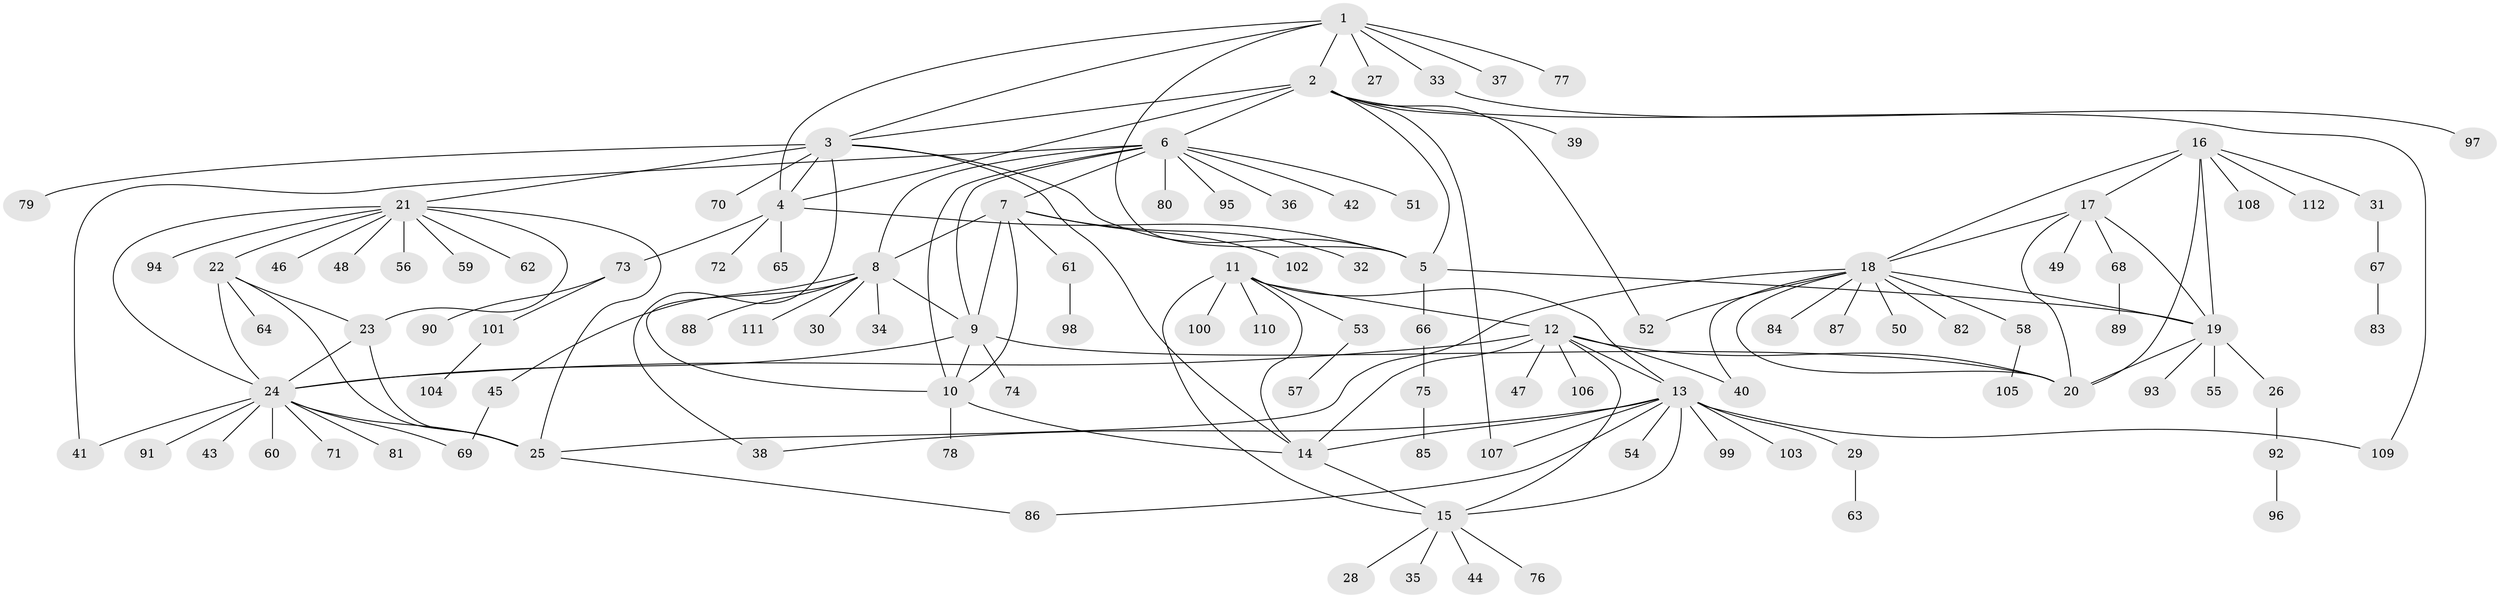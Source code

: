 // coarse degree distribution, {6: 0.017857142857142856, 7: 0.017857142857142856, 5: 0.03571428571428571, 2: 0.017857142857142856, 1: 0.8392857142857143, 12: 0.017857142857142856, 8: 0.017857142857142856, 23: 0.017857142857142856, 9: 0.017857142857142856}
// Generated by graph-tools (version 1.1) at 2025/57/03/04/25 21:57:46]
// undirected, 112 vertices, 155 edges
graph export_dot {
graph [start="1"]
  node [color=gray90,style=filled];
  1;
  2;
  3;
  4;
  5;
  6;
  7;
  8;
  9;
  10;
  11;
  12;
  13;
  14;
  15;
  16;
  17;
  18;
  19;
  20;
  21;
  22;
  23;
  24;
  25;
  26;
  27;
  28;
  29;
  30;
  31;
  32;
  33;
  34;
  35;
  36;
  37;
  38;
  39;
  40;
  41;
  42;
  43;
  44;
  45;
  46;
  47;
  48;
  49;
  50;
  51;
  52;
  53;
  54;
  55;
  56;
  57;
  58;
  59;
  60;
  61;
  62;
  63;
  64;
  65;
  66;
  67;
  68;
  69;
  70;
  71;
  72;
  73;
  74;
  75;
  76;
  77;
  78;
  79;
  80;
  81;
  82;
  83;
  84;
  85;
  86;
  87;
  88;
  89;
  90;
  91;
  92;
  93;
  94;
  95;
  96;
  97;
  98;
  99;
  100;
  101;
  102;
  103;
  104;
  105;
  106;
  107;
  108;
  109;
  110;
  111;
  112;
  1 -- 2;
  1 -- 3;
  1 -- 4;
  1 -- 5;
  1 -- 27;
  1 -- 33;
  1 -- 37;
  1 -- 77;
  2 -- 3;
  2 -- 4;
  2 -- 5;
  2 -- 6;
  2 -- 39;
  2 -- 52;
  2 -- 107;
  2 -- 109;
  3 -- 4;
  3 -- 5;
  3 -- 14;
  3 -- 21;
  3 -- 38;
  3 -- 70;
  3 -- 79;
  4 -- 5;
  4 -- 65;
  4 -- 72;
  4 -- 73;
  5 -- 19;
  5 -- 66;
  6 -- 7;
  6 -- 8;
  6 -- 9;
  6 -- 10;
  6 -- 36;
  6 -- 41;
  6 -- 42;
  6 -- 51;
  6 -- 80;
  6 -- 95;
  7 -- 8;
  7 -- 9;
  7 -- 10;
  7 -- 32;
  7 -- 61;
  7 -- 102;
  8 -- 9;
  8 -- 10;
  8 -- 30;
  8 -- 34;
  8 -- 45;
  8 -- 88;
  8 -- 111;
  9 -- 10;
  9 -- 20;
  9 -- 24;
  9 -- 74;
  10 -- 14;
  10 -- 78;
  11 -- 12;
  11 -- 13;
  11 -- 14;
  11 -- 15;
  11 -- 53;
  11 -- 100;
  11 -- 110;
  12 -- 13;
  12 -- 14;
  12 -- 15;
  12 -- 20;
  12 -- 24;
  12 -- 40;
  12 -- 47;
  12 -- 106;
  13 -- 14;
  13 -- 15;
  13 -- 29;
  13 -- 38;
  13 -- 54;
  13 -- 86;
  13 -- 99;
  13 -- 103;
  13 -- 107;
  13 -- 109;
  14 -- 15;
  15 -- 28;
  15 -- 35;
  15 -- 44;
  15 -- 76;
  16 -- 17;
  16 -- 18;
  16 -- 19;
  16 -- 20;
  16 -- 31;
  16 -- 108;
  16 -- 112;
  17 -- 18;
  17 -- 19;
  17 -- 20;
  17 -- 49;
  17 -- 68;
  18 -- 19;
  18 -- 20;
  18 -- 25;
  18 -- 40;
  18 -- 50;
  18 -- 52;
  18 -- 58;
  18 -- 82;
  18 -- 84;
  18 -- 87;
  19 -- 20;
  19 -- 26;
  19 -- 55;
  19 -- 93;
  21 -- 22;
  21 -- 23;
  21 -- 24;
  21 -- 25;
  21 -- 46;
  21 -- 48;
  21 -- 56;
  21 -- 59;
  21 -- 62;
  21 -- 94;
  22 -- 23;
  22 -- 24;
  22 -- 25;
  22 -- 64;
  23 -- 24;
  23 -- 25;
  24 -- 25;
  24 -- 41;
  24 -- 43;
  24 -- 60;
  24 -- 69;
  24 -- 71;
  24 -- 81;
  24 -- 91;
  25 -- 86;
  26 -- 92;
  29 -- 63;
  31 -- 67;
  33 -- 97;
  45 -- 69;
  53 -- 57;
  58 -- 105;
  61 -- 98;
  66 -- 75;
  67 -- 83;
  68 -- 89;
  73 -- 90;
  73 -- 101;
  75 -- 85;
  92 -- 96;
  101 -- 104;
}
